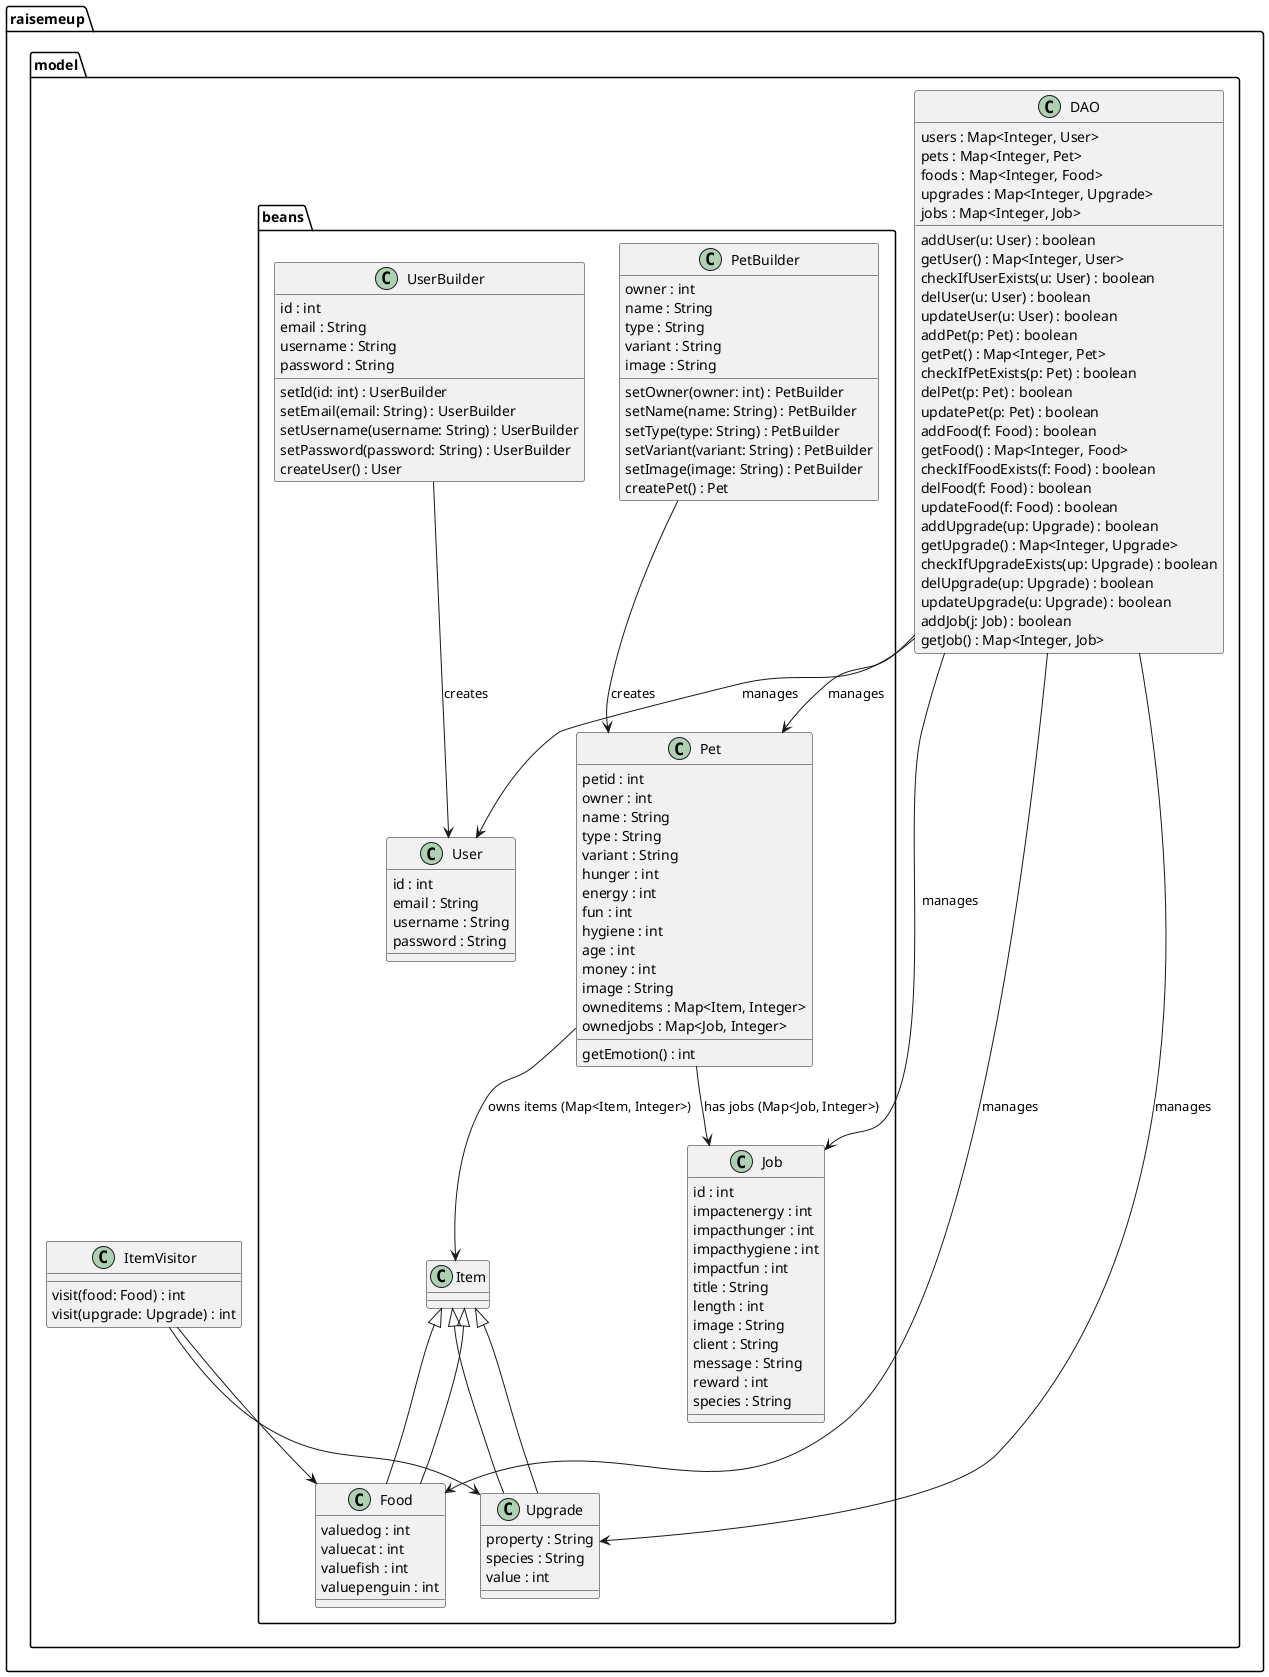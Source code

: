 @startuml

package raisemeup.model.beans {
    class User {
        id : int
        email : String
        username : String
        password : String
    }

    class UserBuilder {
        id : int
        email : String
        username : String
        password : String
        setId(id: int) : UserBuilder
        setEmail(email: String) : UserBuilder
        setUsername(username: String) : UserBuilder
        setPassword(password: String) : UserBuilder
        createUser() : User
    }

    class Pet {
        petid : int
        owner : int
        name : String
        type : String
        variant : String
        hunger : int
        energy : int
        fun : int
        hygiene : int
        age : int
        money : int
        image : String
        owneditems : Map<Item, Integer>
        ownedjobs : Map<Job, Integer>
        getEmotion() : int
    }

    class PetBuilder {
        owner : int
        name : String
        type : String
        variant : String
        image : String
        setOwner(owner: int) : PetBuilder
        setName(name: String) : PetBuilder
        setType(type: String) : PetBuilder
        setVariant(variant: String) : PetBuilder
        setImage(image: String) : PetBuilder
        createPet() : Pet
    }

    class Job {
        id : int
        impactenergy : int
        impacthunger : int
        impacthygiene : int
        impactfun : int
        title : String
        length : int
        image : String
        client : String
        message : String
        reward : int
        species : String
    }

    class Item

    class Food extends Item {
        valuedog : int
        valuecat : int
        valuefish : int
        valuepenguin : int
    }

    class Upgrade extends Item {
        property : String
        species : String
        value : int
    }
}

package raisemeup.model {
    class DAO {
        users : Map<Integer, User>
        pets : Map<Integer, Pet>
        foods : Map<Integer, Food>
        upgrades : Map<Integer, Upgrade>
        jobs : Map<Integer, Job>
        addUser(u: User) : boolean
        getUser() : Map<Integer, User>
        checkIfUserExists(u: User) : boolean
        delUser(u: User) : boolean
        updateUser(u: User) : boolean
        addPet(p: Pet) : boolean
        getPet() : Map<Integer, Pet>
        checkIfPetExists(p: Pet) : boolean
        delPet(p: Pet) : boolean
        updatePet(p: Pet) : boolean
        addFood(f: Food) : boolean
        getFood() : Map<Integer, Food>
        checkIfFoodExists(f: Food) : boolean
        delFood(f: Food) : boolean
        updateFood(f: Food) : boolean
        addUpgrade(up: Upgrade) : boolean
        getUpgrade() : Map<Integer, Upgrade>
        checkIfUpgradeExists(up: Upgrade) : boolean
        delUpgrade(up: Upgrade) : boolean
        updateUpgrade(u: Upgrade) : boolean
        addJob(j: Job) : boolean
        getJob() : Map<Integer, Job>
    }

    class ItemVisitor {
        visit(food: Food) : int
        visit(upgrade: Upgrade) : int
    }
}

UserBuilder --> User : "creates"
PetBuilder --> Pet : "creates"
DAO --> User : "manages"
DAO --> Pet : "manages"
DAO --> Food : "manages"
DAO --> Upgrade : "manages"
DAO --> Job : "manages"
Pet --> Job : "has jobs (Map<Job, Integer>)"
Pet --> Item : "owns items (Map<Item, Integer>)"
Food --|> Item
Upgrade --|> Item
ItemVisitor --> Food
ItemVisitor --> Upgrade

@enduml

